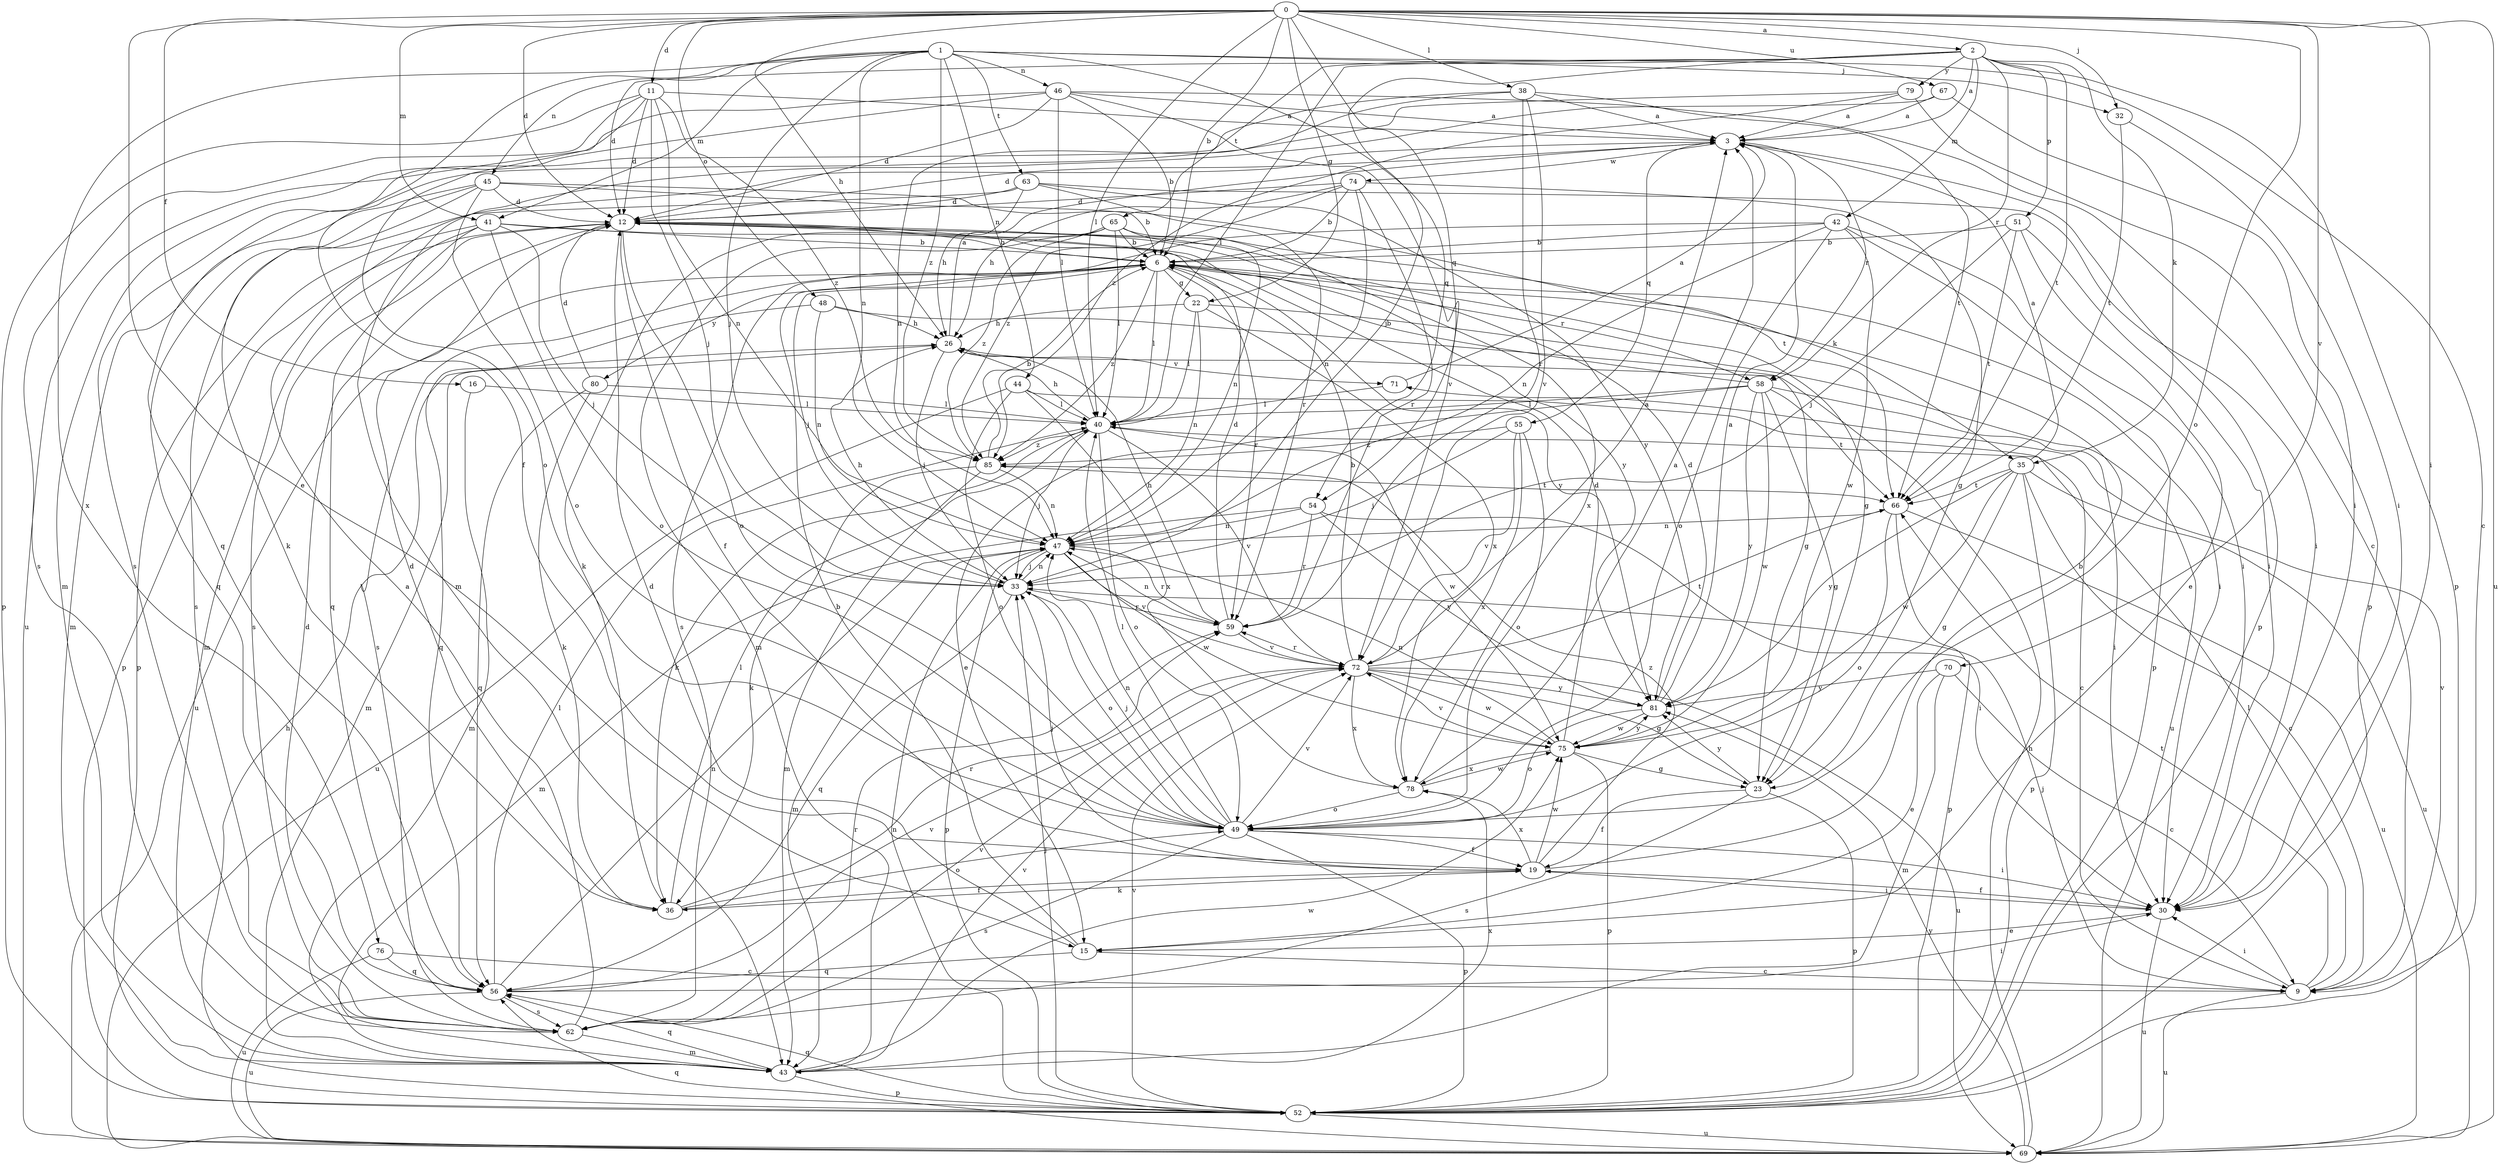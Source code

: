 strict digraph  {
0;
1;
2;
3;
6;
9;
11;
12;
15;
16;
19;
22;
23;
26;
30;
32;
33;
35;
36;
38;
40;
41;
42;
43;
44;
45;
46;
47;
48;
49;
51;
52;
54;
55;
56;
58;
59;
62;
63;
65;
66;
67;
69;
70;
71;
72;
74;
75;
76;
78;
79;
80;
81;
85;
0 -> 2  [label=a];
0 -> 6  [label=b];
0 -> 11  [label=d];
0 -> 12  [label=d];
0 -> 15  [label=e];
0 -> 16  [label=f];
0 -> 22  [label=g];
0 -> 26  [label=h];
0 -> 30  [label=i];
0 -> 32  [label=j];
0 -> 38  [label=l];
0 -> 40  [label=l];
0 -> 41  [label=m];
0 -> 48  [label=o];
0 -> 49  [label=o];
0 -> 54  [label=q];
0 -> 67  [label=u];
0 -> 69  [label=u];
0 -> 70  [label=v];
1 -> 9  [label=c];
1 -> 19  [label=f];
1 -> 32  [label=j];
1 -> 33  [label=j];
1 -> 41  [label=m];
1 -> 44  [label=n];
1 -> 45  [label=n];
1 -> 46  [label=n];
1 -> 47  [label=n];
1 -> 54  [label=q];
1 -> 63  [label=t];
1 -> 76  [label=x];
1 -> 85  [label=z];
2 -> 3  [label=a];
2 -> 12  [label=d];
2 -> 33  [label=j];
2 -> 35  [label=k];
2 -> 40  [label=l];
2 -> 42  [label=m];
2 -> 51  [label=p];
2 -> 52  [label=p];
2 -> 58  [label=r];
2 -> 65  [label=t];
2 -> 66  [label=t];
2 -> 79  [label=y];
3 -> 12  [label=d];
3 -> 52  [label=p];
3 -> 55  [label=q];
3 -> 58  [label=r];
3 -> 74  [label=w];
6 -> 22  [label=g];
6 -> 30  [label=i];
6 -> 33  [label=j];
6 -> 40  [label=l];
6 -> 58  [label=r];
6 -> 59  [label=r];
6 -> 62  [label=s];
6 -> 69  [label=u];
6 -> 80  [label=y];
6 -> 81  [label=y];
6 -> 85  [label=z];
9 -> 30  [label=i];
9 -> 33  [label=j];
9 -> 40  [label=l];
9 -> 66  [label=t];
9 -> 69  [label=u];
9 -> 71  [label=v];
11 -> 3  [label=a];
11 -> 12  [label=d];
11 -> 33  [label=j];
11 -> 47  [label=n];
11 -> 49  [label=o];
11 -> 52  [label=p];
11 -> 62  [label=s];
11 -> 85  [label=z];
12 -> 6  [label=b];
12 -> 19  [label=f];
12 -> 23  [label=g];
12 -> 35  [label=k];
12 -> 49  [label=o];
12 -> 52  [label=p];
12 -> 62  [label=s];
15 -> 6  [label=b];
15 -> 9  [label=c];
15 -> 12  [label=d];
15 -> 56  [label=q];
16 -> 40  [label=l];
16 -> 43  [label=m];
19 -> 6  [label=b];
19 -> 30  [label=i];
19 -> 33  [label=j];
19 -> 36  [label=k];
19 -> 75  [label=w];
19 -> 78  [label=x];
19 -> 85  [label=z];
22 -> 26  [label=h];
22 -> 40  [label=l];
22 -> 47  [label=n];
22 -> 69  [label=u];
22 -> 78  [label=x];
23 -> 19  [label=f];
23 -> 52  [label=p];
23 -> 62  [label=s];
23 -> 81  [label=y];
26 -> 3  [label=a];
26 -> 33  [label=j];
26 -> 43  [label=m];
26 -> 71  [label=v];
30 -> 15  [label=e];
30 -> 19  [label=f];
30 -> 69  [label=u];
32 -> 30  [label=i];
32 -> 66  [label=t];
33 -> 26  [label=h];
33 -> 47  [label=n];
33 -> 49  [label=o];
33 -> 56  [label=q];
33 -> 59  [label=r];
35 -> 3  [label=a];
35 -> 9  [label=c];
35 -> 23  [label=g];
35 -> 52  [label=p];
35 -> 66  [label=t];
35 -> 69  [label=u];
35 -> 75  [label=w];
35 -> 81  [label=y];
36 -> 12  [label=d];
36 -> 19  [label=f];
36 -> 40  [label=l];
36 -> 49  [label=o];
36 -> 59  [label=r];
38 -> 3  [label=a];
38 -> 47  [label=n];
38 -> 59  [label=r];
38 -> 62  [label=s];
38 -> 66  [label=t];
38 -> 72  [label=v];
40 -> 26  [label=h];
40 -> 33  [label=j];
40 -> 36  [label=k];
40 -> 49  [label=o];
40 -> 72  [label=v];
40 -> 75  [label=w];
40 -> 85  [label=z];
41 -> 6  [label=b];
41 -> 33  [label=j];
41 -> 43  [label=m];
41 -> 49  [label=o];
41 -> 52  [label=p];
41 -> 56  [label=q];
41 -> 81  [label=y];
42 -> 6  [label=b];
42 -> 30  [label=i];
42 -> 47  [label=n];
42 -> 49  [label=o];
42 -> 52  [label=p];
42 -> 62  [label=s];
42 -> 75  [label=w];
43 -> 52  [label=p];
43 -> 56  [label=q];
43 -> 72  [label=v];
43 -> 75  [label=w];
43 -> 78  [label=x];
44 -> 9  [label=c];
44 -> 40  [label=l];
44 -> 49  [label=o];
44 -> 69  [label=u];
44 -> 78  [label=x];
45 -> 6  [label=b];
45 -> 12  [label=d];
45 -> 36  [label=k];
45 -> 43  [label=m];
45 -> 49  [label=o];
45 -> 56  [label=q];
45 -> 66  [label=t];
46 -> 3  [label=a];
46 -> 6  [label=b];
46 -> 9  [label=c];
46 -> 12  [label=d];
46 -> 40  [label=l];
46 -> 43  [label=m];
46 -> 69  [label=u];
46 -> 72  [label=v];
47 -> 33  [label=j];
47 -> 43  [label=m];
47 -> 52  [label=p];
47 -> 59  [label=r];
47 -> 72  [label=v];
47 -> 75  [label=w];
48 -> 23  [label=g];
48 -> 26  [label=h];
48 -> 47  [label=n];
48 -> 56  [label=q];
49 -> 19  [label=f];
49 -> 30  [label=i];
49 -> 33  [label=j];
49 -> 40  [label=l];
49 -> 47  [label=n];
49 -> 52  [label=p];
49 -> 62  [label=s];
49 -> 72  [label=v];
51 -> 6  [label=b];
51 -> 15  [label=e];
51 -> 30  [label=i];
51 -> 33  [label=j];
51 -> 66  [label=t];
52 -> 26  [label=h];
52 -> 33  [label=j];
52 -> 47  [label=n];
52 -> 56  [label=q];
52 -> 69  [label=u];
52 -> 72  [label=v];
54 -> 30  [label=i];
54 -> 43  [label=m];
54 -> 47  [label=n];
54 -> 59  [label=r];
54 -> 81  [label=y];
55 -> 33  [label=j];
55 -> 49  [label=o];
55 -> 72  [label=v];
55 -> 78  [label=x];
55 -> 85  [label=z];
56 -> 30  [label=i];
56 -> 40  [label=l];
56 -> 47  [label=n];
56 -> 62  [label=s];
56 -> 69  [label=u];
56 -> 72  [label=v];
58 -> 6  [label=b];
58 -> 15  [label=e];
58 -> 23  [label=g];
58 -> 30  [label=i];
58 -> 40  [label=l];
58 -> 66  [label=t];
58 -> 75  [label=w];
58 -> 81  [label=y];
59 -> 12  [label=d];
59 -> 26  [label=h];
59 -> 47  [label=n];
59 -> 72  [label=v];
62 -> 3  [label=a];
62 -> 12  [label=d];
62 -> 43  [label=m];
62 -> 59  [label=r];
62 -> 72  [label=v];
63 -> 12  [label=d];
63 -> 26  [label=h];
63 -> 30  [label=i];
63 -> 59  [label=r];
63 -> 62  [label=s];
63 -> 81  [label=y];
65 -> 6  [label=b];
65 -> 36  [label=k];
65 -> 40  [label=l];
65 -> 43  [label=m];
65 -> 47  [label=n];
65 -> 78  [label=x];
65 -> 85  [label=z];
66 -> 47  [label=n];
66 -> 49  [label=o];
66 -> 52  [label=p];
66 -> 69  [label=u];
67 -> 3  [label=a];
67 -> 30  [label=i];
67 -> 43  [label=m];
69 -> 26  [label=h];
69 -> 56  [label=q];
69 -> 81  [label=y];
70 -> 9  [label=c];
70 -> 15  [label=e];
70 -> 43  [label=m];
70 -> 81  [label=y];
71 -> 3  [label=a];
71 -> 40  [label=l];
72 -> 3  [label=a];
72 -> 6  [label=b];
72 -> 23  [label=g];
72 -> 59  [label=r];
72 -> 66  [label=t];
72 -> 69  [label=u];
72 -> 75  [label=w];
72 -> 78  [label=x];
72 -> 81  [label=y];
74 -> 6  [label=b];
74 -> 12  [label=d];
74 -> 23  [label=g];
74 -> 26  [label=h];
74 -> 47  [label=n];
74 -> 59  [label=r];
74 -> 85  [label=z];
75 -> 12  [label=d];
75 -> 23  [label=g];
75 -> 47  [label=n];
75 -> 52  [label=p];
75 -> 72  [label=v];
75 -> 78  [label=x];
75 -> 81  [label=y];
76 -> 9  [label=c];
76 -> 56  [label=q];
76 -> 69  [label=u];
78 -> 3  [label=a];
78 -> 49  [label=o];
78 -> 75  [label=w];
79 -> 3  [label=a];
79 -> 52  [label=p];
79 -> 56  [label=q];
79 -> 85  [label=z];
80 -> 12  [label=d];
80 -> 36  [label=k];
80 -> 40  [label=l];
80 -> 56  [label=q];
81 -> 3  [label=a];
81 -> 12  [label=d];
81 -> 49  [label=o];
81 -> 75  [label=w];
85 -> 6  [label=b];
85 -> 36  [label=k];
85 -> 43  [label=m];
85 -> 47  [label=n];
85 -> 66  [label=t];
}
